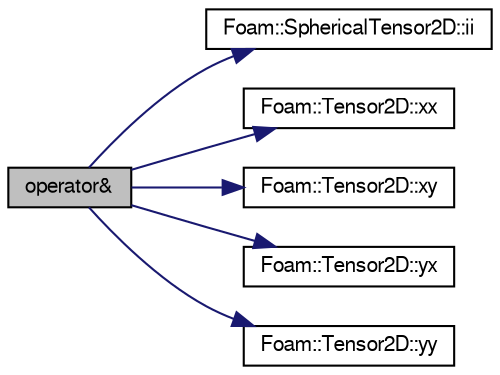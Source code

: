 digraph "operator&amp;"
{
  bgcolor="transparent";
  edge [fontname="FreeSans",fontsize="10",labelfontname="FreeSans",labelfontsize="10"];
  node [fontname="FreeSans",fontsize="10",shape=record];
  rankdir="LR";
  Node1 [label="operator&",height=0.2,width=0.4,color="black", fillcolor="grey75", style="filled" fontcolor="black"];
  Node1 -> Node2 [color="midnightblue",fontsize="10",style="solid",fontname="FreeSans"];
  Node2 [label="Foam::SphericalTensor2D::ii",height=0.2,width=0.4,color="black",URL="$a02335.html#a78451bea1dc260fb118d27eced566c17"];
  Node1 -> Node3 [color="midnightblue",fontsize="10",style="solid",fontname="FreeSans"];
  Node3 [label="Foam::Tensor2D::xx",height=0.2,width=0.4,color="black",URL="$a02493.html#adefeff2f0e457c0e62a5e9d1292e3569"];
  Node1 -> Node4 [color="midnightblue",fontsize="10",style="solid",fontname="FreeSans"];
  Node4 [label="Foam::Tensor2D::xy",height=0.2,width=0.4,color="black",URL="$a02493.html#a9eba447e6738c78e6b0694c15b09236e"];
  Node1 -> Node5 [color="midnightblue",fontsize="10",style="solid",fontname="FreeSans"];
  Node5 [label="Foam::Tensor2D::yx",height=0.2,width=0.4,color="black",URL="$a02493.html#a6db6b3dd02257844bb6fc0b9bf95ff5c"];
  Node1 -> Node6 [color="midnightblue",fontsize="10",style="solid",fontname="FreeSans"];
  Node6 [label="Foam::Tensor2D::yy",height=0.2,width=0.4,color="black",URL="$a02493.html#a1fabd792063b2f2c0c53693512a5baeb"];
}
